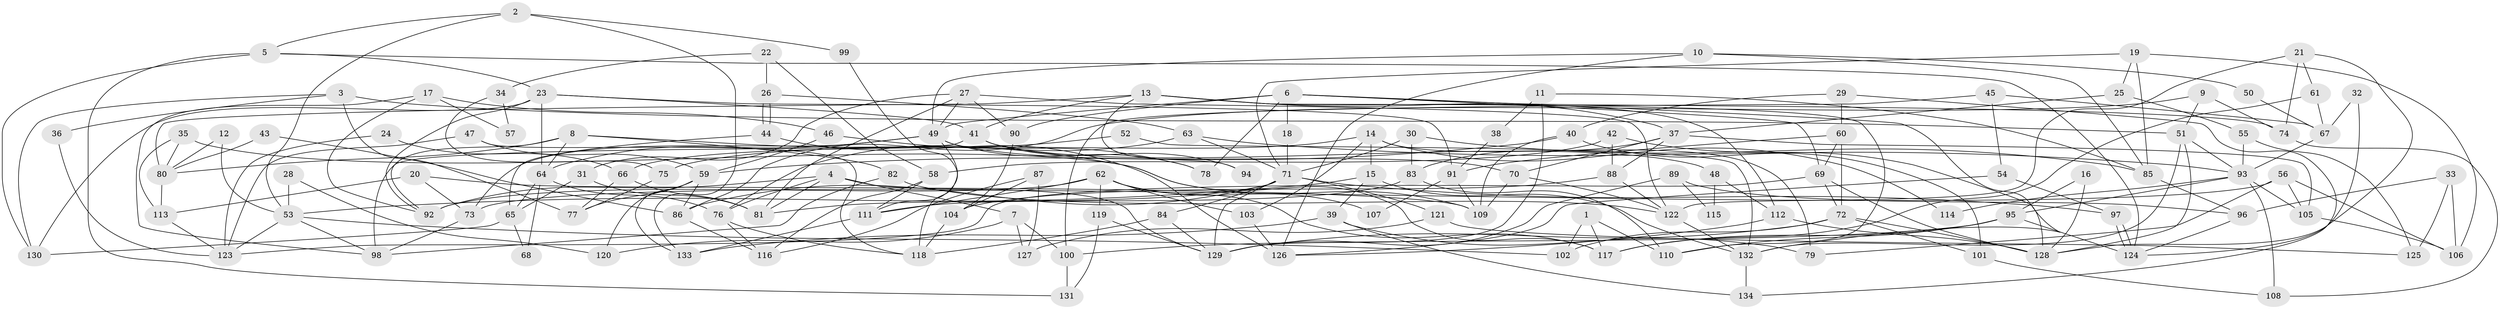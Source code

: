 // coarse degree distribution, {3: 0.2125, 4: 0.1875, 8: 0.075, 5: 0.225, 15: 0.025, 9: 0.0375, 7: 0.0375, 6: 0.0625, 11: 0.0125, 12: 0.0125, 2: 0.1, 10: 0.0125}
// Generated by graph-tools (version 1.1) at 2025/18/03/04/25 18:18:35]
// undirected, 134 vertices, 268 edges
graph export_dot {
graph [start="1"]
  node [color=gray90,style=filled];
  1;
  2;
  3;
  4;
  5;
  6;
  7;
  8;
  9;
  10;
  11;
  12;
  13;
  14;
  15;
  16;
  17;
  18;
  19;
  20;
  21;
  22;
  23;
  24;
  25;
  26;
  27;
  28;
  29;
  30;
  31;
  32;
  33;
  34;
  35;
  36;
  37;
  38;
  39;
  40;
  41;
  42;
  43;
  44;
  45;
  46;
  47;
  48;
  49;
  50;
  51;
  52;
  53;
  54;
  55;
  56;
  57;
  58;
  59;
  60;
  61;
  62;
  63;
  64;
  65;
  66;
  67;
  68;
  69;
  70;
  71;
  72;
  73;
  74;
  75;
  76;
  77;
  78;
  79;
  80;
  81;
  82;
  83;
  84;
  85;
  86;
  87;
  88;
  89;
  90;
  91;
  92;
  93;
  94;
  95;
  96;
  97;
  98;
  99;
  100;
  101;
  102;
  103;
  104;
  105;
  106;
  107;
  108;
  109;
  110;
  111;
  112;
  113;
  114;
  115;
  116;
  117;
  118;
  119;
  120;
  121;
  122;
  123;
  124;
  125;
  126;
  127;
  128;
  129;
  130;
  131;
  132;
  133;
  134;
  1 -- 102;
  1 -- 110;
  1 -- 117;
  2 -- 133;
  2 -- 5;
  2 -- 53;
  2 -- 99;
  3 -- 51;
  3 -- 130;
  3 -- 36;
  3 -- 77;
  4 -- 129;
  4 -- 92;
  4 -- 7;
  4 -- 76;
  4 -- 81;
  5 -- 124;
  5 -- 131;
  5 -- 23;
  5 -- 130;
  6 -- 74;
  6 -- 132;
  6 -- 18;
  6 -- 49;
  6 -- 69;
  6 -- 78;
  6 -- 90;
  7 -- 127;
  7 -- 100;
  7 -- 120;
  8 -- 117;
  8 -- 64;
  8 -- 80;
  8 -- 82;
  8 -- 92;
  9 -- 74;
  9 -- 86;
  9 -- 51;
  10 -- 49;
  10 -- 126;
  10 -- 50;
  10 -- 85;
  11 -- 129;
  11 -- 85;
  11 -- 38;
  12 -- 53;
  12 -- 80;
  13 -- 112;
  13 -- 80;
  13 -- 37;
  13 -- 41;
  13 -- 94;
  13 -- 110;
  14 -- 15;
  14 -- 103;
  14 -- 75;
  14 -- 79;
  14 -- 114;
  15 -- 132;
  15 -- 39;
  15 -- 53;
  16 -- 128;
  16 -- 95;
  17 -- 98;
  17 -- 92;
  17 -- 46;
  17 -- 57;
  18 -- 71;
  19 -- 85;
  19 -- 106;
  19 -- 25;
  19 -- 71;
  20 -- 109;
  20 -- 73;
  20 -- 113;
  21 -- 128;
  21 -- 122;
  21 -- 61;
  21 -- 74;
  22 -- 26;
  22 -- 58;
  22 -- 34;
  23 -- 41;
  23 -- 64;
  23 -- 91;
  23 -- 92;
  23 -- 130;
  24 -- 66;
  24 -- 123;
  25 -- 37;
  25 -- 55;
  26 -- 63;
  26 -- 44;
  26 -- 44;
  27 -- 122;
  27 -- 81;
  27 -- 31;
  27 -- 49;
  27 -- 90;
  28 -- 53;
  28 -- 120;
  29 -- 60;
  29 -- 40;
  29 -- 134;
  30 -- 71;
  30 -- 83;
  30 -- 85;
  31 -- 65;
  31 -- 81;
  32 -- 124;
  32 -- 67;
  33 -- 106;
  33 -- 96;
  33 -- 125;
  34 -- 75;
  34 -- 57;
  35 -- 80;
  35 -- 109;
  35 -- 113;
  36 -- 123;
  37 -- 83;
  37 -- 70;
  37 -- 88;
  37 -- 105;
  38 -- 91;
  39 -- 134;
  39 -- 133;
  39 -- 79;
  40 -- 59;
  40 -- 109;
  40 -- 101;
  41 -- 98;
  41 -- 48;
  41 -- 94;
  42 -- 88;
  42 -- 128;
  42 -- 58;
  43 -- 80;
  43 -- 86;
  44 -- 65;
  44 -- 126;
  45 -- 67;
  45 -- 100;
  45 -- 54;
  46 -- 78;
  46 -- 59;
  47 -- 123;
  47 -- 118;
  47 -- 59;
  48 -- 112;
  48 -- 115;
  49 -- 64;
  49 -- 70;
  49 -- 73;
  49 -- 78;
  49 -- 111;
  50 -- 67;
  51 -- 128;
  51 -- 93;
  51 -- 132;
  52 -- 132;
  52 -- 66;
  53 -- 98;
  53 -- 102;
  53 -- 123;
  54 -- 97;
  54 -- 126;
  55 -- 93;
  55 -- 125;
  56 -- 105;
  56 -- 79;
  56 -- 73;
  56 -- 106;
  58 -- 116;
  58 -- 111;
  59 -- 77;
  59 -- 86;
  59 -- 120;
  59 -- 133;
  60 -- 69;
  60 -- 72;
  60 -- 91;
  61 -- 117;
  61 -- 67;
  62 -- 92;
  62 -- 111;
  62 -- 103;
  62 -- 107;
  62 -- 117;
  62 -- 119;
  63 -- 71;
  63 -- 76;
  63 -- 93;
  64 -- 65;
  64 -- 68;
  64 -- 76;
  65 -- 130;
  65 -- 68;
  66 -- 81;
  66 -- 77;
  67 -- 93;
  69 -- 123;
  69 -- 72;
  69 -- 128;
  70 -- 109;
  70 -- 122;
  71 -- 81;
  71 -- 84;
  71 -- 86;
  71 -- 97;
  71 -- 121;
  71 -- 129;
  72 -- 129;
  72 -- 101;
  72 -- 102;
  72 -- 128;
  73 -- 98;
  74 -- 108;
  75 -- 77;
  76 -- 116;
  76 -- 118;
  80 -- 113;
  82 -- 98;
  82 -- 122;
  83 -- 110;
  83 -- 111;
  84 -- 118;
  84 -- 129;
  85 -- 96;
  86 -- 116;
  87 -- 104;
  87 -- 116;
  87 -- 127;
  88 -- 122;
  88 -- 104;
  89 -- 96;
  89 -- 129;
  89 -- 115;
  90 -- 104;
  91 -- 107;
  91 -- 109;
  93 -- 95;
  93 -- 105;
  93 -- 108;
  93 -- 114;
  95 -- 117;
  95 -- 100;
  95 -- 110;
  95 -- 124;
  96 -- 124;
  97 -- 124;
  97 -- 124;
  99 -- 118;
  100 -- 131;
  101 -- 108;
  103 -- 126;
  104 -- 118;
  105 -- 106;
  111 -- 133;
  112 -- 128;
  112 -- 126;
  113 -- 123;
  119 -- 129;
  119 -- 131;
  121 -- 125;
  121 -- 127;
  122 -- 132;
  132 -- 134;
}
